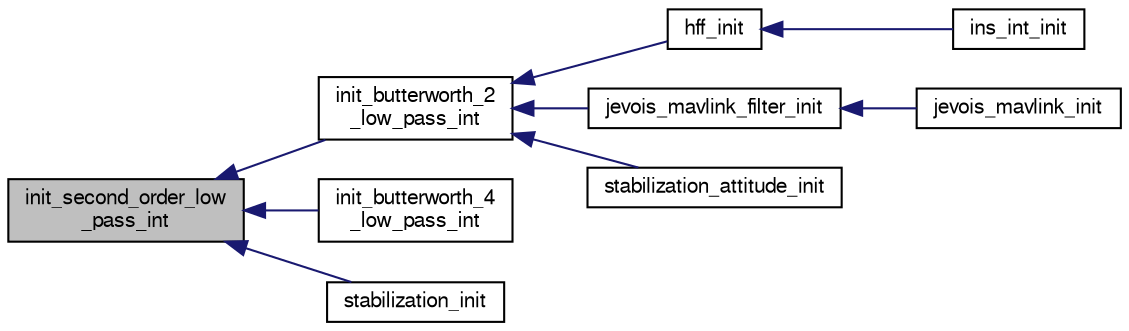 digraph "init_second_order_low_pass_int"
{
  edge [fontname="FreeSans",fontsize="10",labelfontname="FreeSans",labelfontsize="10"];
  node [fontname="FreeSans",fontsize="10",shape=record];
  rankdir="LR";
  Node1 [label="init_second_order_low\l_pass_int",height=0.2,width=0.4,color="black", fillcolor="grey75", style="filled", fontcolor="black"];
  Node1 -> Node2 [dir="back",color="midnightblue",fontsize="10",style="solid",fontname="FreeSans"];
  Node2 [label="init_butterworth_2\l_low_pass_int",height=0.2,width=0.4,color="black", fillcolor="white", style="filled",URL="$low__pass__filter_8h.html#a1909d1e3c0d2c64a4df66cecea703e33",tooltip="Init a second order Butterworth filter. "];
  Node2 -> Node3 [dir="back",color="midnightblue",fontsize="10",style="solid",fontname="FreeSans"];
  Node3 [label="hff_init",height=0.2,width=0.4,color="black", fillcolor="white", style="filled",URL="$hf__float_8h.html#a1ad0e0d6066d9ff6c02c42ef09cdd65d"];
  Node3 -> Node4 [dir="back",color="midnightblue",fontsize="10",style="solid",fontname="FreeSans"];
  Node4 [label="ins_int_init",height=0.2,width=0.4,color="black", fillcolor="white", style="filled",URL="$ins__int_8h.html#a6f47e4e65f9697a961c3bef79e9029e4"];
  Node2 -> Node5 [dir="back",color="midnightblue",fontsize="10",style="solid",fontname="FreeSans"];
  Node5 [label="jevois_mavlink_filter_init",height=0.2,width=0.4,color="black", fillcolor="white", style="filled",URL="$jevois__mavlink_8c.html#a30ee093c5bc29abb2b73dc16e1a50320"];
  Node5 -> Node6 [dir="back",color="midnightblue",fontsize="10",style="solid",fontname="FreeSans"];
  Node6 [label="jevois_mavlink_init",height=0.2,width=0.4,color="black", fillcolor="white", style="filled",URL="$jevois__mavlink_8h.html#a3deb6a4c7ca666dceb2ec5fe2d3b9b89"];
  Node2 -> Node7 [dir="back",color="midnightblue",fontsize="10",style="solid",fontname="FreeSans"];
  Node7 [label="stabilization_attitude_init",height=0.2,width=0.4,color="black", fillcolor="white", style="filled",URL="$stabilization__attitude__heli__indi_8c.html#a03d27593d891182c04fc5337766733d1",tooltip="stabilization_attitude_init "];
  Node1 -> Node8 [dir="back",color="midnightblue",fontsize="10",style="solid",fontname="FreeSans"];
  Node8 [label="init_butterworth_4\l_low_pass_int",height=0.2,width=0.4,color="black", fillcolor="white", style="filled",URL="$low__pass__filter_8h.html#af368e194566a627c46c509339d056fda",tooltip="Init a fourth order Butterworth filter(fixed point version). "];
  Node1 -> Node9 [dir="back",color="midnightblue",fontsize="10",style="solid",fontname="FreeSans"];
  Node9 [label="stabilization_init",height=0.2,width=0.4,color="black", fillcolor="white", style="filled",URL="$stabilization_8h.html#adfc80da254aa5bbac3fc038eaaa3d9ad"];
}
